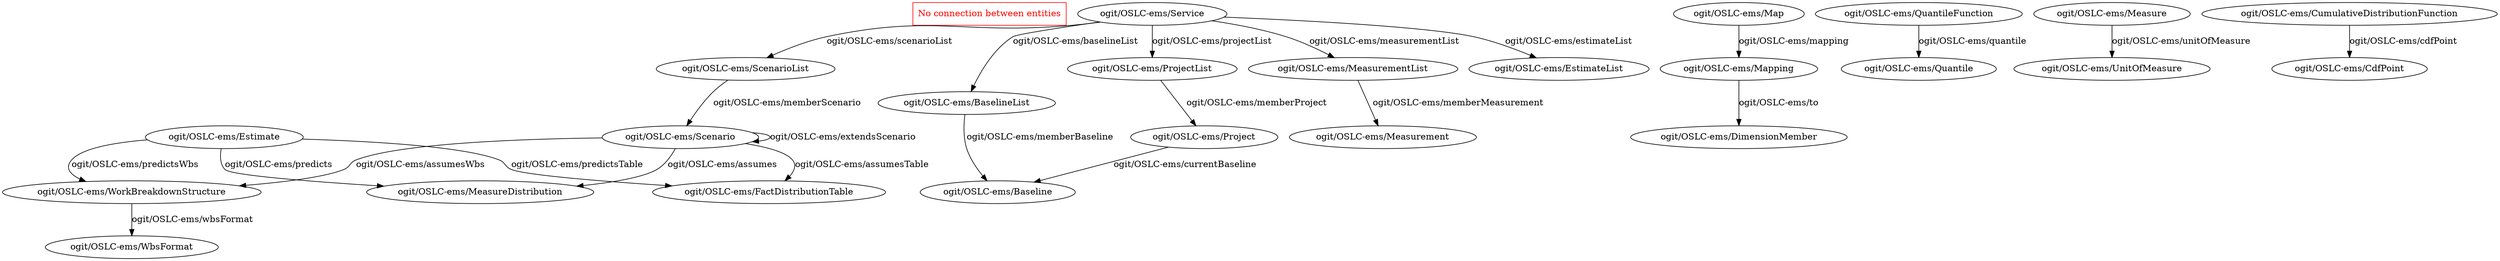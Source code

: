 digraph OGIT_ontology {
"No connection between entities" [fontcolor = "red",color="red", shape="polygon"]
   "ogit/OSLC-ems/Estimate" -> "ogit/OSLC-ems/MeasureDistribution" [label="ogit/OSLC-ems/predicts    "];
"No connection between entities" [fontcolor = "red",color="red", shape="polygon"]
"No connection between entities" [fontcolor = "red",color="red", shape="polygon"]
"No connection between entities" [fontcolor = "red",color="red", shape="polygon"]
"No connection between entities" [fontcolor = "red",color="red", shape="polygon"]
   "ogit/OSLC-ems/Mapping" -> "ogit/OSLC-ems/DimensionMember" [label="ogit/OSLC-ems/to    "];
"No connection between entities" [fontcolor = "red",color="red", shape="polygon"]
"No connection between entities" [fontcolor = "red",color="red", shape="polygon"]
"No connection between entities" [fontcolor = "red",color="red", shape="polygon"]
   "ogit/OSLC-ems/Service" -> "ogit/OSLC-ems/ProjectList" [label="ogit/OSLC-ems/projectList    "];
   "ogit/OSLC-ems/QuantileFunction" -> "ogit/OSLC-ems/Quantile" [label="ogit/OSLC-ems/quantile    "];
   "ogit/OSLC-ems/Service" -> "ogit/OSLC-ems/ScenarioList" [label="ogit/OSLC-ems/scenarioList    "];
"No connection between entities" [fontcolor = "red",color="red", shape="polygon"]
   "ogit/OSLC-ems/Measure" -> "ogit/OSLC-ems/UnitOfMeasure" [label="ogit/OSLC-ems/unitOfMeasure    "];
   "ogit/OSLC-ems/ScenarioList" -> "ogit/OSLC-ems/Scenario" [label="ogit/OSLC-ems/memberScenario    "];
   "ogit/OSLC-ems/Estimate" -> "ogit/OSLC-ems/FactDistributionTable" [label="ogit/OSLC-ems/predictsTable    "];
   "ogit/OSLC-ems/BaselineList" -> "ogit/OSLC-ems/Baseline" [label="ogit/OSLC-ems/memberBaseline    "];
   "ogit/OSLC-ems/Scenario" -> "ogit/OSLC-ems/WorkBreakdownStructure" [label="ogit/OSLC-ems/assumesWbs    "];
   "ogit/OSLC-ems/CumulativeDistributionFunction" -> "ogit/OSLC-ems/CdfPoint" [label="ogit/OSLC-ems/cdfPoint    "];
"No connection between entities" [fontcolor = "red",color="red", shape="polygon"]
"No connection between entities" [fontcolor = "red",color="red", shape="polygon"]
"No connection between entities" [fontcolor = "red",color="red", shape="polygon"]
   "ogit/OSLC-ems/Scenario" -> "ogit/OSLC-ems/Scenario" [label="ogit/OSLC-ems/extendsScenario    "];
   "ogit/OSLC-ems/Project" -> "ogit/OSLC-ems/Baseline" [label="ogit/OSLC-ems/currentBaseline    "];
   "ogit/OSLC-ems/ProjectList" -> "ogit/OSLC-ems/Project" [label="ogit/OSLC-ems/memberProject    "];
"No connection between entities" [fontcolor = "red",color="red", shape="polygon"]
"No connection between entities" [fontcolor = "red",color="red", shape="polygon"]
"No connection between entities" [fontcolor = "red",color="red", shape="polygon"]
   "ogit/OSLC-ems/Service" -> "ogit/OSLC-ems/BaselineList" [label="ogit/OSLC-ems/baselineList    "];
"No connection between entities" [fontcolor = "red",color="red", shape="polygon"]
   "ogit/OSLC-ems/Estimate" -> "ogit/OSLC-ems/WorkBreakdownStructure" [label="ogit/OSLC-ems/predictsWbs    "];
"No connection between entities" [fontcolor = "red",color="red", shape="polygon"]
"No connection between entities" [fontcolor = "red",color="red", shape="polygon"]
   "ogit/OSLC-ems/Map" -> "ogit/OSLC-ems/Mapping" [label="ogit/OSLC-ems/mapping    "];
"No connection between entities" [fontcolor = "red",color="red", shape="polygon"]
"No connection between entities" [fontcolor = "red",color="red", shape="polygon"]
"No connection between entities" [fontcolor = "red",color="red", shape="polygon"]
   "ogit/OSLC-ems/MeasurementList" -> "ogit/OSLC-ems/Measurement" [label="ogit/OSLC-ems/memberMeasurement    "];
"No connection between entities" [fontcolor = "red",color="red", shape="polygon"]
"No connection between entities" [fontcolor = "red",color="red", shape="polygon"]
"No connection between entities" [fontcolor = "red",color="red", shape="polygon"]
   "ogit/OSLC-ems/Service" -> "ogit/OSLC-ems/MeasurementList" [label="ogit/OSLC-ems/measurementList    "];
"No connection between entities" [fontcolor = "red",color="red", shape="polygon"]
"No connection between entities" [fontcolor = "red",color="red", shape="polygon"]
"No connection between entities" [fontcolor = "red",color="red", shape="polygon"]
"No connection between entities" [fontcolor = "red",color="red", shape="polygon"]
"No connection between entities" [fontcolor = "red",color="red", shape="polygon"]
   "ogit/OSLC-ems/WorkBreakdownStructure" -> "ogit/OSLC-ems/WbsFormat" [label="ogit/OSLC-ems/wbsFormat    "];
   "ogit/OSLC-ems/Service" -> "ogit/OSLC-ems/EstimateList" [label="ogit/OSLC-ems/estimateList    "];
   "ogit/OSLC-ems/Scenario" -> "ogit/OSLC-ems/MeasureDistribution" [label="ogit/OSLC-ems/assumes    "];
   "ogit/OSLC-ems/Scenario" -> "ogit/OSLC-ems/FactDistributionTable" [label="ogit/OSLC-ems/assumesTable    "];
}
